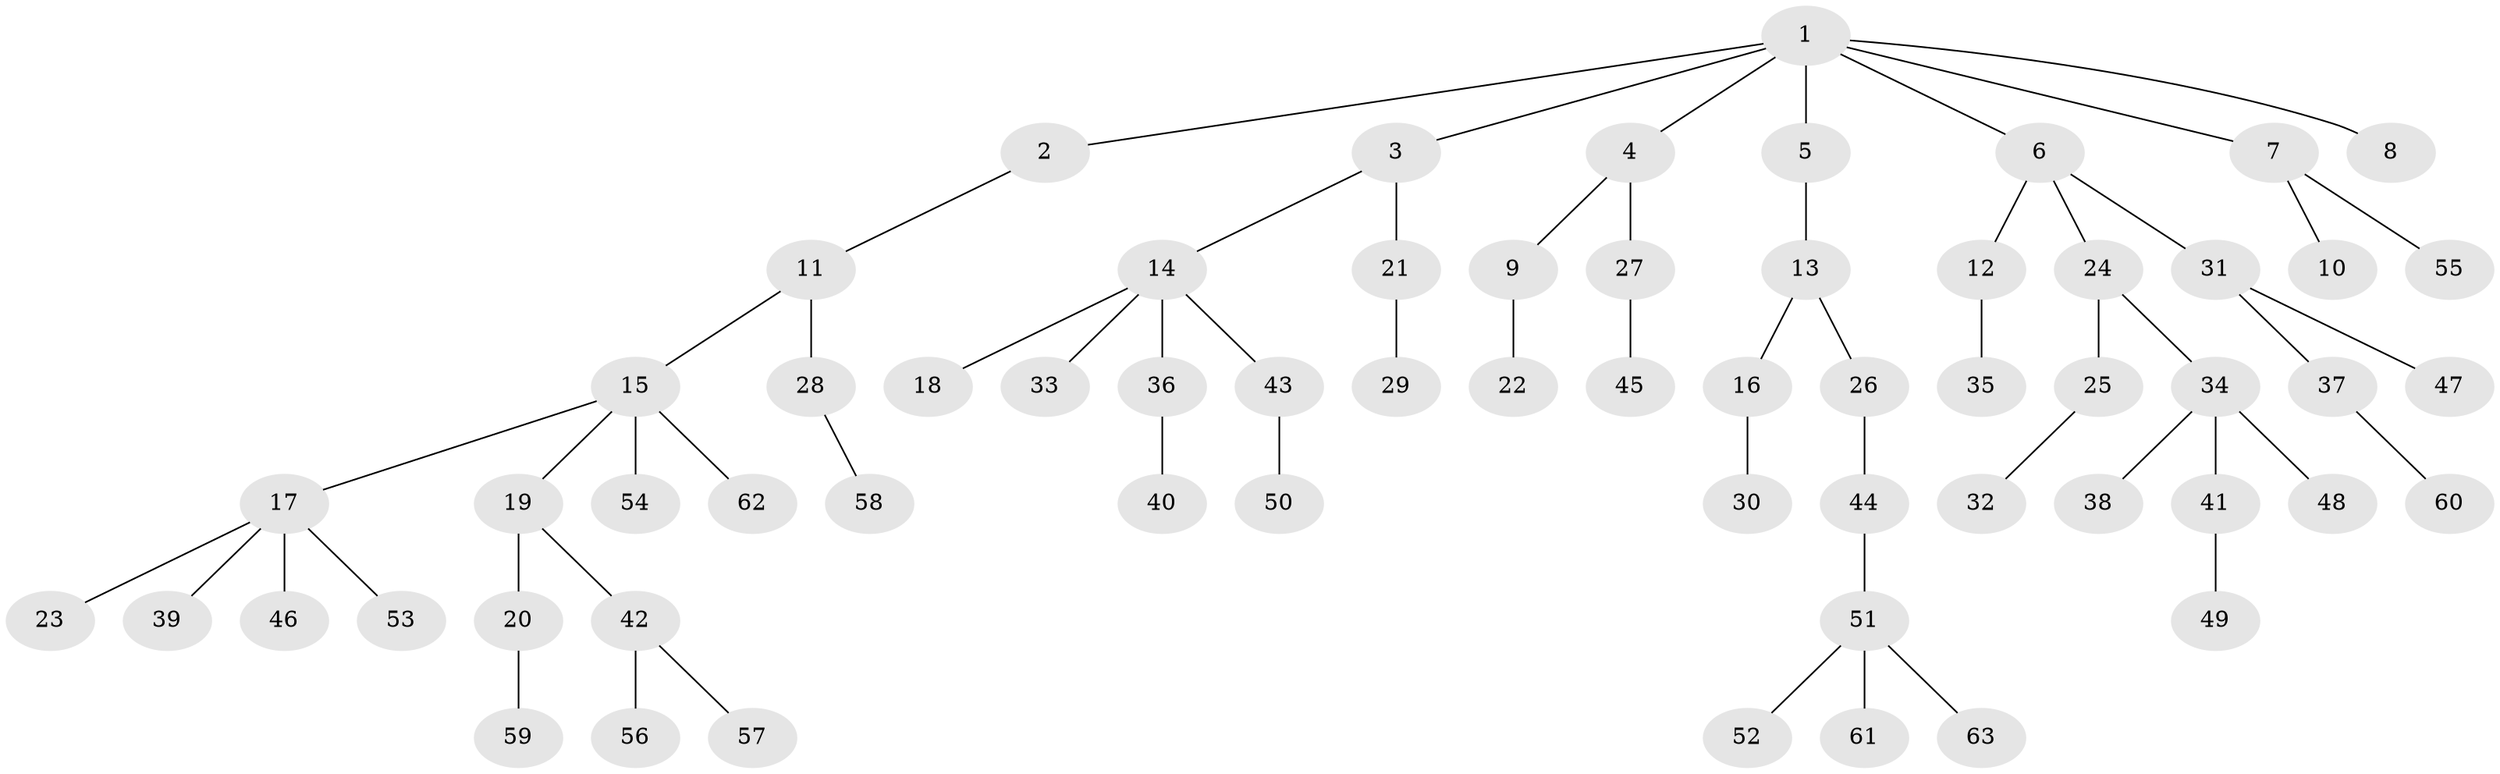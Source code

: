 // coarse degree distribution, {5: 0.06818181818181818, 2: 0.18181818181818182, 1: 0.6136363636363636, 3: 0.045454545454545456, 4: 0.06818181818181818, 10: 0.022727272727272728}
// Generated by graph-tools (version 1.1) at 2025/56/03/04/25 21:56:51]
// undirected, 63 vertices, 62 edges
graph export_dot {
graph [start="1"]
  node [color=gray90,style=filled];
  1;
  2;
  3;
  4;
  5;
  6;
  7;
  8;
  9;
  10;
  11;
  12;
  13;
  14;
  15;
  16;
  17;
  18;
  19;
  20;
  21;
  22;
  23;
  24;
  25;
  26;
  27;
  28;
  29;
  30;
  31;
  32;
  33;
  34;
  35;
  36;
  37;
  38;
  39;
  40;
  41;
  42;
  43;
  44;
  45;
  46;
  47;
  48;
  49;
  50;
  51;
  52;
  53;
  54;
  55;
  56;
  57;
  58;
  59;
  60;
  61;
  62;
  63;
  1 -- 2;
  1 -- 3;
  1 -- 4;
  1 -- 5;
  1 -- 6;
  1 -- 7;
  1 -- 8;
  2 -- 11;
  3 -- 14;
  3 -- 21;
  4 -- 9;
  4 -- 27;
  5 -- 13;
  6 -- 12;
  6 -- 24;
  6 -- 31;
  7 -- 10;
  7 -- 55;
  9 -- 22;
  11 -- 15;
  11 -- 28;
  12 -- 35;
  13 -- 16;
  13 -- 26;
  14 -- 18;
  14 -- 33;
  14 -- 36;
  14 -- 43;
  15 -- 17;
  15 -- 19;
  15 -- 54;
  15 -- 62;
  16 -- 30;
  17 -- 23;
  17 -- 39;
  17 -- 46;
  17 -- 53;
  19 -- 20;
  19 -- 42;
  20 -- 59;
  21 -- 29;
  24 -- 25;
  24 -- 34;
  25 -- 32;
  26 -- 44;
  27 -- 45;
  28 -- 58;
  31 -- 37;
  31 -- 47;
  34 -- 38;
  34 -- 41;
  34 -- 48;
  36 -- 40;
  37 -- 60;
  41 -- 49;
  42 -- 56;
  42 -- 57;
  43 -- 50;
  44 -- 51;
  51 -- 52;
  51 -- 61;
  51 -- 63;
}
